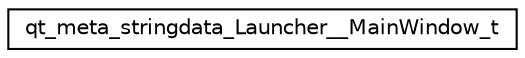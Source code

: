 digraph G
{
  edge [fontname="Helvetica",fontsize="10",labelfontname="Helvetica",labelfontsize="10"];
  node [fontname="Helvetica",fontsize="10",shape=record];
  rankdir="LR";
  Node1 [label="qt_meta_stringdata_Launcher__MainWindow_t",height=0.2,width=0.4,color="black", fillcolor="white", style="filled",URL="$structqt__meta__stringdata___launcher_____main_window__t.html"];
}
